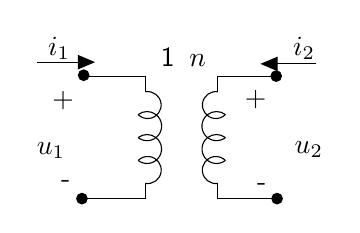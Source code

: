 \begin{tikzpicture}[y=-1cm]
\sf
\filldraw[black] (1.444,1.522) circle (0.067cm);
\filldraw[black] (1.422,3.089) circle (0.067cm);
\filldraw[black] (3.9,3.089) circle (0.067cm);
\filldraw[black] (3.889,1.533) circle (0.067cm);
\draw[arrows=-triangle 45,black] (0.856,1.356) -- (1.589,1.356);
\draw[arrows=-triangle 45,black] (4.4,1.378) -- (3.689,1.378);
\path (2.3,1.411) node[text=black,anchor=base west] {1};
\path (3.122,1.411) node[text=black,anchor=base east] {$n$};
\path (1.444,1.933) node[text=black,anchor=base east] {+};
\path (3.889,1.922) node[text=black,anchor=base east] {+};
\path (3.889,2.989) node[text=black,anchor=base east] {-};
\path (1.4,2.944) node[text=black,anchor=base east] {-};
\path (1.333,2.533) node[text=black,anchor=base east] {$u_1$};
\path (4,2.511) node[text=black,anchor=base west] {$u_2$};
\path (1.133,1.267) node[text=black,anchor=base] {$i_1$};
\path (4.244,1.267) node[text=black,anchor=base] {$i_2$};
\draw (2.257,2.726) +(98:0.172) arc (98:-135:0.172);
\draw (2.249,2.459) +(128:0.184) arc (128:-128:0.184);
\draw (2.249,2.168) +(128:0.185) arc (128:-128:0.185);
\draw (2.257,1.901) +(-98:0.171) arc (-98:135:0.171);
\draw (3.123,2.726) +(82:0.172) arc (82:315:0.172);
\draw (3.131,2.459) +(52:0.184) arc (52:308:0.184);
\draw (3.131,2.168) +(52:0.185) arc (52:308:0.185);
\draw (3.123,1.901) +(-82:0.171) arc (-82:-315:0.171);
\draw (2.233,1.731) -- cycle;
\draw (2.233,1.731) -- (2.233,1.538) -- (1.456,1.538);
\draw (1.444,3.089) -- (2.233,3.089) -- (2.233,2.896);
\draw (3.147,1.731) -- cycle;
\draw (3.147,1.731) -- (3.147,1.538) -- (3.878,1.538);
\draw (3.889,3.089) -- (3.147,3.089) -- (3.147,2.896);

\end{tikzpicture}%

%% Configure (x)emacs for this file ...
%% Local Variables:
%% mode: latex
%% End: